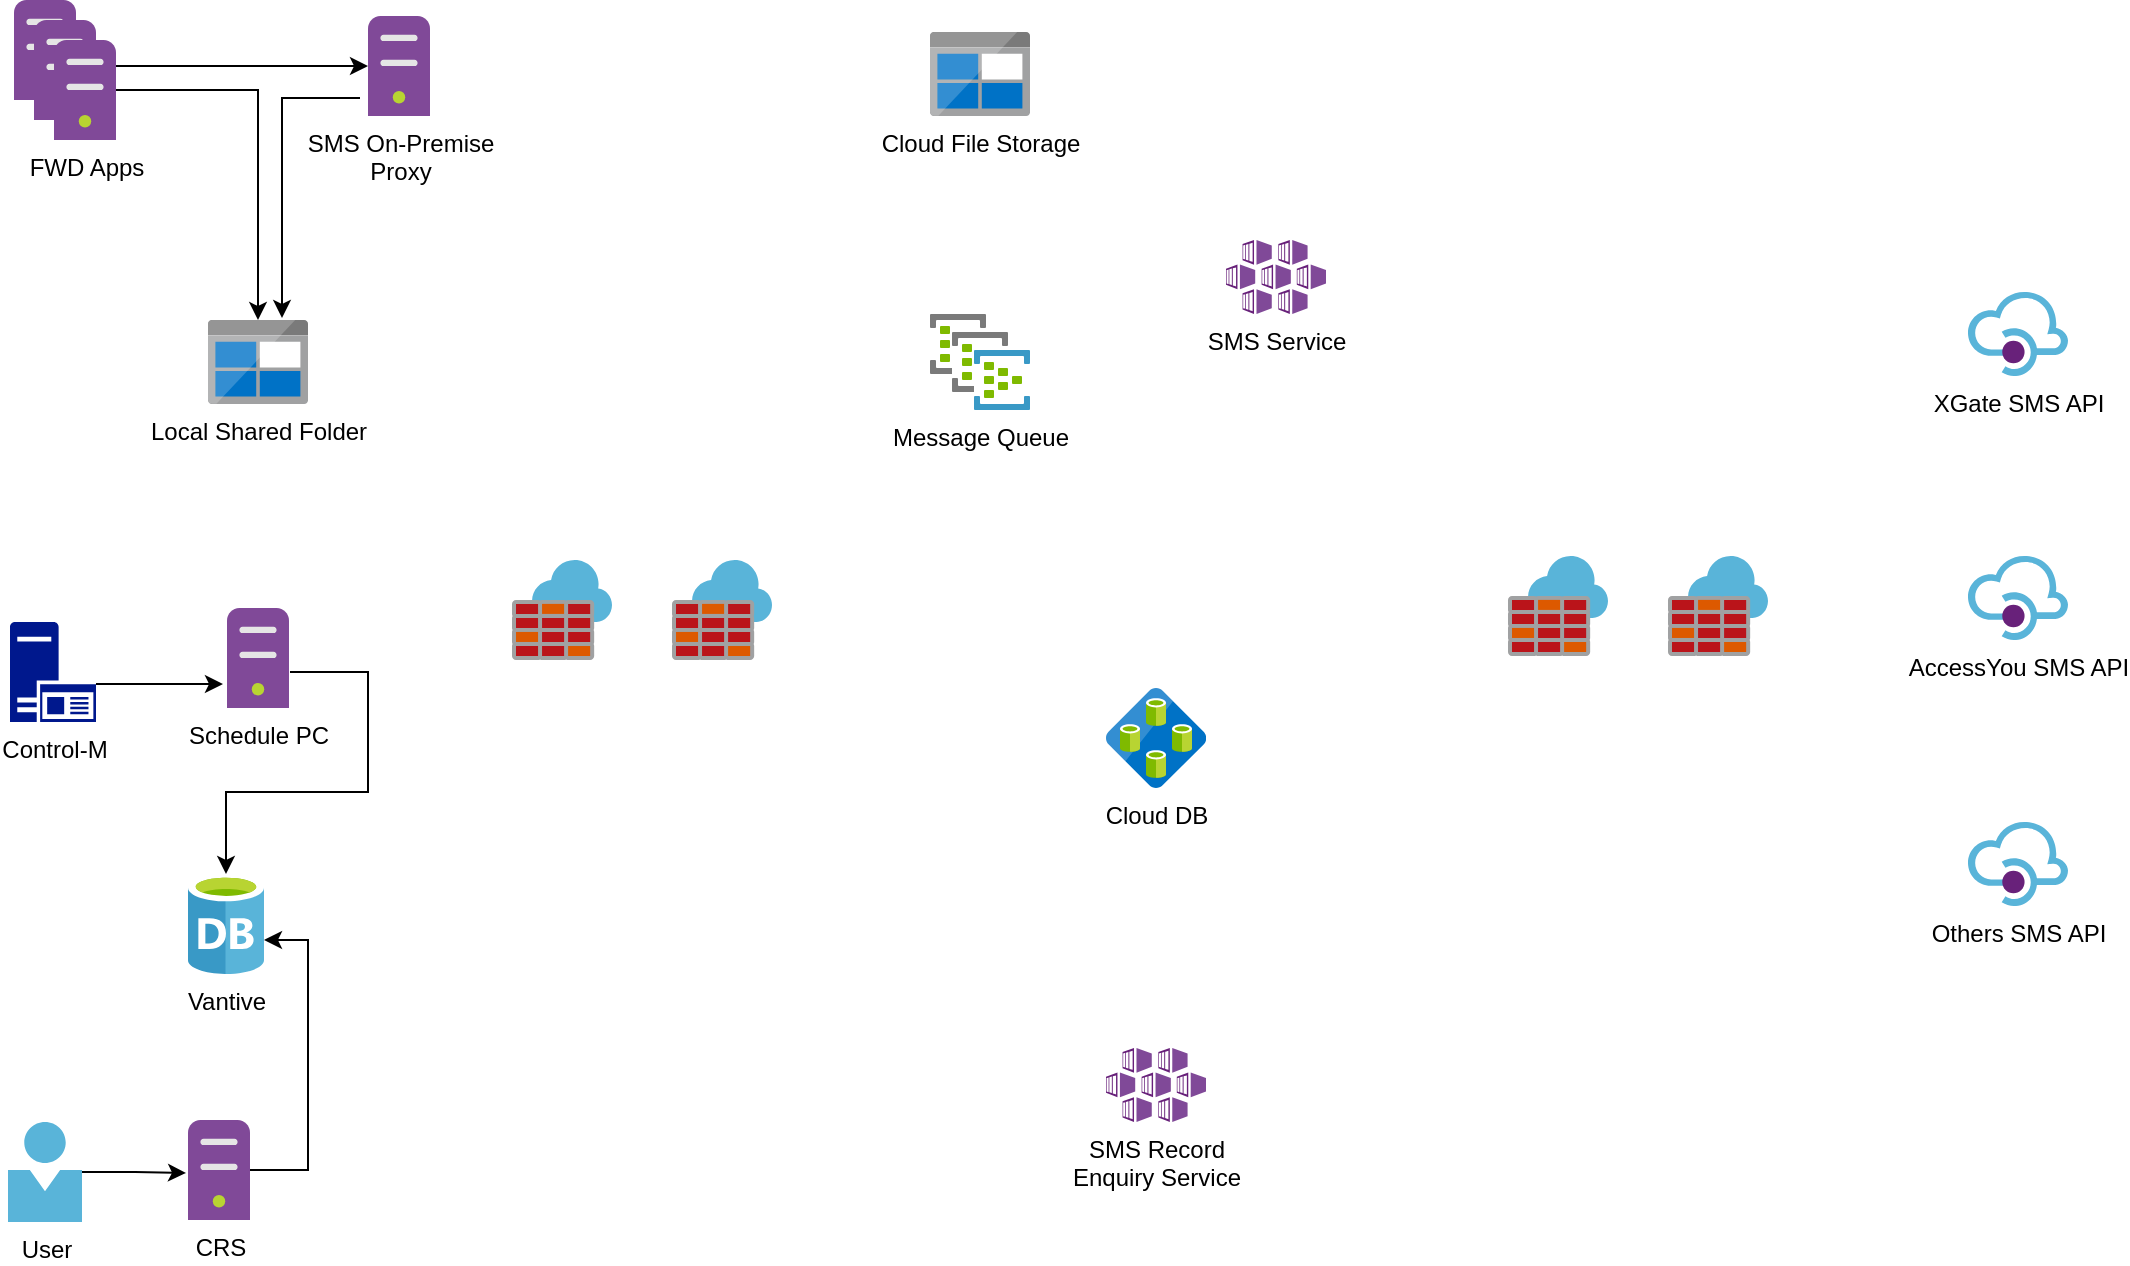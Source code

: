 <mxfile version="14.7.3" type="github">
  <diagram id="WI9T0HZ2pTsCkuznbFz-" name="Page-1">
    <mxGraphModel dx="1422" dy="762" grid="1" gridSize="10" guides="1" tooltips="1" connect="1" arrows="1" fold="1" page="1" pageScale="1" pageWidth="1169" pageHeight="827" math="0" shadow="0">
      <root>
        <mxCell id="0" />
        <mxCell id="1" parent="0" />
        <mxCell id="dN-64xtrmQ-bNJCFakk0-11" value="Vantive" style="aspect=fixed;html=1;points=[];align=center;image;fontSize=12;image=img/lib/mscae/Database_General.svg;" vertex="1" parent="1">
          <mxGeometry x="140" y="507" width="38" height="50" as="geometry" />
        </mxCell>
        <mxCell id="dN-64xtrmQ-bNJCFakk0-22" value="SMS Service" style="aspect=fixed;html=1;points=[];align=center;image;fontSize=12;image=img/lib/mscae/Kubernetes_Services.svg;fillColor=none;" vertex="1" parent="1">
          <mxGeometry x="659" y="190" width="50" height="37" as="geometry" />
        </mxCell>
        <mxCell id="dN-64xtrmQ-bNJCFakk0-23" value="Cloud File Storage" style="aspect=fixed;html=1;points=[];align=center;image;fontSize=12;image=img/lib/mscae/BlobBlock.svg;fillColor=none;" vertex="1" parent="1">
          <mxGeometry x="511" y="86" width="50" height="42" as="geometry" />
        </mxCell>
        <mxCell id="dN-64xtrmQ-bNJCFakk0-24" value="Schedule PC" style="aspect=fixed;html=1;points=[];align=center;image;fontSize=12;image=img/lib/mscae/Non_Azure_Machine.svg;fillColor=none;" vertex="1" parent="1">
          <mxGeometry x="159.5" y="374" width="31" height="50" as="geometry" />
        </mxCell>
        <mxCell id="dN-64xtrmQ-bNJCFakk0-26" value="Message Queue" style="aspect=fixed;html=1;points=[];align=center;image;fontSize=12;image=img/lib/mscae/Dedicated_Event_Hub.svg;fillColor=none;" vertex="1" parent="1">
          <mxGeometry x="511" y="227" width="50" height="48" as="geometry" />
        </mxCell>
        <mxCell id="dN-64xtrmQ-bNJCFakk0-56" style="edgeStyle=orthogonalEdgeStyle;rounded=0;orthogonalLoop=1;jettySize=auto;html=1;exitX=1;exitY=0.62;exitDx=0;exitDy=0;exitPerimeter=0;entryX=-0.065;entryY=0.76;entryDx=0;entryDy=0;entryPerimeter=0;" edge="1" parent="1" source="dN-64xtrmQ-bNJCFakk0-28" target="dN-64xtrmQ-bNJCFakk0-24">
          <mxGeometry relative="1" as="geometry">
            <mxPoint x="190" y="587" as="targetPoint" />
          </mxGeometry>
        </mxCell>
        <mxCell id="dN-64xtrmQ-bNJCFakk0-28" value="Control-M" style="aspect=fixed;pointerEvents=1;shadow=0;dashed=0;html=1;strokeColor=none;labelPosition=center;verticalLabelPosition=bottom;verticalAlign=top;align=center;fillColor=#00188D;shape=mxgraph.mscae.enterprise.application_server2" vertex="1" parent="1">
          <mxGeometry x="51" y="381" width="43" height="50" as="geometry" />
        </mxCell>
        <mxCell id="dN-64xtrmQ-bNJCFakk0-29" value="SMS Record&lt;br&gt;Enquiry Service" style="aspect=fixed;html=1;points=[];align=center;image;fontSize=12;image=img/lib/mscae/Kubernetes_Services.svg;fillColor=none;" vertex="1" parent="1">
          <mxGeometry x="599" y="594" width="50" height="37" as="geometry" />
        </mxCell>
        <mxCell id="dN-64xtrmQ-bNJCFakk0-30" value="SMS On-Premise &lt;br&gt;Proxy" style="aspect=fixed;html=1;points=[];align=center;image;fontSize=12;image=img/lib/mscae/Non_Azure_Machine.svg;fillColor=none;" vertex="1" parent="1">
          <mxGeometry x="230" y="78" width="31" height="50" as="geometry" />
        </mxCell>
        <mxCell id="dN-64xtrmQ-bNJCFakk0-57" value="" style="edgeStyle=orthogonalEdgeStyle;rounded=0;orthogonalLoop=1;jettySize=auto;html=1;" edge="1" parent="1" source="dN-64xtrmQ-bNJCFakk0-36" target="dN-64xtrmQ-bNJCFakk0-31">
          <mxGeometry relative="1" as="geometry" />
        </mxCell>
        <mxCell id="dN-64xtrmQ-bNJCFakk0-31" value="Local Shared Folder" style="aspect=fixed;html=1;points=[];align=center;image;fontSize=12;image=img/lib/mscae/BlobBlock.svg;fillColor=none;" vertex="1" parent="1">
          <mxGeometry x="150" y="230" width="50" height="42" as="geometry" />
        </mxCell>
        <mxCell id="dN-64xtrmQ-bNJCFakk0-53" style="edgeStyle=orthogonalEdgeStyle;rounded=0;orthogonalLoop=1;jettySize=auto;html=1;" edge="1" parent="1" source="dN-64xtrmQ-bNJCFakk0-33" target="dN-64xtrmQ-bNJCFakk0-11">
          <mxGeometry relative="1" as="geometry">
            <Array as="points">
              <mxPoint x="200" y="655" />
              <mxPoint x="200" y="540" />
            </Array>
          </mxGeometry>
        </mxCell>
        <mxCell id="dN-64xtrmQ-bNJCFakk0-33" value="CRS" style="aspect=fixed;html=1;points=[];align=center;image;fontSize=12;image=img/lib/mscae/Non_Azure_Machine.svg;fillColor=none;" vertex="1" parent="1">
          <mxGeometry x="140" y="630" width="31" height="50" as="geometry" />
        </mxCell>
        <mxCell id="dN-64xtrmQ-bNJCFakk0-37" value="" style="group" vertex="1" connectable="0" parent="1">
          <mxGeometry x="53" y="70" width="51" height="70" as="geometry" />
        </mxCell>
        <mxCell id="dN-64xtrmQ-bNJCFakk0-20" value="" style="aspect=fixed;html=1;points=[];align=center;image;fontSize=12;image=img/lib/mscae/Non_Azure_Machine.svg;fillColor=none;" vertex="1" parent="dN-64xtrmQ-bNJCFakk0-37">
          <mxGeometry width="31" height="50" as="geometry" />
        </mxCell>
        <mxCell id="dN-64xtrmQ-bNJCFakk0-35" value="" style="aspect=fixed;html=1;points=[];align=center;image;fontSize=12;image=img/lib/mscae/Non_Azure_Machine.svg;fillColor=none;" vertex="1" parent="dN-64xtrmQ-bNJCFakk0-37">
          <mxGeometry x="10" y="10" width="31" height="50" as="geometry" />
        </mxCell>
        <mxCell id="dN-64xtrmQ-bNJCFakk0-36" value="FWD Apps" style="aspect=fixed;html=1;points=[];align=center;image;fontSize=12;image=img/lib/mscae/Non_Azure_Machine.svg;fillColor=none;" vertex="1" parent="dN-64xtrmQ-bNJCFakk0-37">
          <mxGeometry x="20" y="20" width="31" height="50" as="geometry" />
        </mxCell>
        <mxCell id="dN-64xtrmQ-bNJCFakk0-38" value="User" style="aspect=fixed;html=1;points=[];align=center;image;fontSize=12;image=img/lib/mscae/Person.svg;fillColor=none;" vertex="1" parent="1">
          <mxGeometry x="50" y="631" width="37" height="50" as="geometry" />
        </mxCell>
        <mxCell id="dN-64xtrmQ-bNJCFakk0-41" value="Cloud&amp;nbsp;DB" style="aspect=fixed;html=1;points=[];align=center;image;fontSize=12;image=img/lib/mscae/Elastic_Database_Pools.svg;fillColor=none;" vertex="1" parent="1">
          <mxGeometry x="599" y="414" width="50" height="50" as="geometry" />
        </mxCell>
        <mxCell id="dN-64xtrmQ-bNJCFakk0-45" value="XGate SMS API" style="aspect=fixed;html=1;points=[];align=center;image;fontSize=12;image=img/lib/mscae/API_Management.svg;fillColor=none;" vertex="1" parent="1">
          <mxGeometry x="1030" y="216" width="50" height="42" as="geometry" />
        </mxCell>
        <mxCell id="dN-64xtrmQ-bNJCFakk0-46" value="AccessYou SMS API" style="aspect=fixed;html=1;points=[];align=center;image;fontSize=12;image=img/lib/mscae/API_Management.svg;fillColor=none;" vertex="1" parent="1">
          <mxGeometry x="1030" y="348" width="50" height="42" as="geometry" />
        </mxCell>
        <mxCell id="dN-64xtrmQ-bNJCFakk0-47" value="Others SMS API" style="aspect=fixed;html=1;points=[];align=center;image;fontSize=12;image=img/lib/mscae/API_Management.svg;fillColor=none;" vertex="1" parent="1">
          <mxGeometry x="1030" y="481" width="50" height="42" as="geometry" />
        </mxCell>
        <mxCell id="dN-64xtrmQ-bNJCFakk0-54" style="edgeStyle=orthogonalEdgeStyle;rounded=0;orthogonalLoop=1;jettySize=auto;html=1;entryX=-0.032;entryY=0.53;entryDx=0;entryDy=0;entryPerimeter=0;" edge="1" parent="1" source="dN-64xtrmQ-bNJCFakk0-38" target="dN-64xtrmQ-bNJCFakk0-33">
          <mxGeometry relative="1" as="geometry">
            <mxPoint x="208" y="665" as="sourcePoint" />
            <mxPoint x="157" y="655.5" as="targetPoint" />
          </mxGeometry>
        </mxCell>
        <mxCell id="dN-64xtrmQ-bNJCFakk0-55" style="edgeStyle=orthogonalEdgeStyle;rounded=0;orthogonalLoop=1;jettySize=auto;html=1;exitX=1.016;exitY=0.64;exitDx=0;exitDy=0;exitPerimeter=0;" edge="1" parent="1" source="dN-64xtrmQ-bNJCFakk0-24" target="dN-64xtrmQ-bNJCFakk0-11">
          <mxGeometry relative="1" as="geometry">
            <mxPoint x="171" y="378.5" as="sourcePoint" />
            <mxPoint x="251" y="378.5" as="targetPoint" />
            <Array as="points">
              <mxPoint x="230" y="406" />
              <mxPoint x="230" y="466" />
              <mxPoint x="159" y="466" />
            </Array>
          </mxGeometry>
        </mxCell>
        <mxCell id="dN-64xtrmQ-bNJCFakk0-58" value="" style="edgeStyle=orthogonalEdgeStyle;rounded=0;orthogonalLoop=1;jettySize=auto;html=1;exitX=1;exitY=0.26;exitDx=0;exitDy=0;exitPerimeter=0;" edge="1" parent="1" source="dN-64xtrmQ-bNJCFakk0-36" target="dN-64xtrmQ-bNJCFakk0-30">
          <mxGeometry relative="1" as="geometry">
            <mxPoint x="114" y="125" as="sourcePoint" />
            <mxPoint x="185" y="240" as="targetPoint" />
          </mxGeometry>
        </mxCell>
        <mxCell id="dN-64xtrmQ-bNJCFakk0-60" value="" style="aspect=fixed;html=1;points=[];align=center;image;fontSize=12;image=img/lib/mscae/Azure_Firewall.svg;fillColor=none;" vertex="1" parent="1">
          <mxGeometry x="302" y="350" width="50" height="50" as="geometry" />
        </mxCell>
        <mxCell id="dN-64xtrmQ-bNJCFakk0-61" value="" style="aspect=fixed;html=1;points=[];align=center;image;fontSize=12;image=img/lib/mscae/Azure_Firewall.svg;fillColor=none;" vertex="1" parent="1">
          <mxGeometry x="382" y="350" width="50" height="50" as="geometry" />
        </mxCell>
        <mxCell id="dN-64xtrmQ-bNJCFakk0-64" value="" style="edgeStyle=orthogonalEdgeStyle;rounded=0;orthogonalLoop=1;jettySize=auto;html=1;exitX=-0.129;exitY=0.82;exitDx=0;exitDy=0;exitPerimeter=0;entryX=0.74;entryY=-0.024;entryDx=0;entryDy=0;entryPerimeter=0;" edge="1" parent="1" source="dN-64xtrmQ-bNJCFakk0-30" target="dN-64xtrmQ-bNJCFakk0-31">
          <mxGeometry relative="1" as="geometry">
            <mxPoint x="114" y="125" as="sourcePoint" />
            <mxPoint x="185" y="230" as="targetPoint" />
          </mxGeometry>
        </mxCell>
        <mxCell id="dN-64xtrmQ-bNJCFakk0-65" value="" style="aspect=fixed;html=1;points=[];align=center;image;fontSize=12;image=img/lib/mscae/Azure_Firewall.svg;fillColor=none;" vertex="1" parent="1">
          <mxGeometry x="800" y="348" width="50" height="50" as="geometry" />
        </mxCell>
        <mxCell id="dN-64xtrmQ-bNJCFakk0-66" value="" style="aspect=fixed;html=1;points=[];align=center;image;fontSize=12;image=img/lib/mscae/Azure_Firewall.svg;fillColor=none;" vertex="1" parent="1">
          <mxGeometry x="880" y="348" width="50" height="50" as="geometry" />
        </mxCell>
      </root>
    </mxGraphModel>
  </diagram>
</mxfile>
